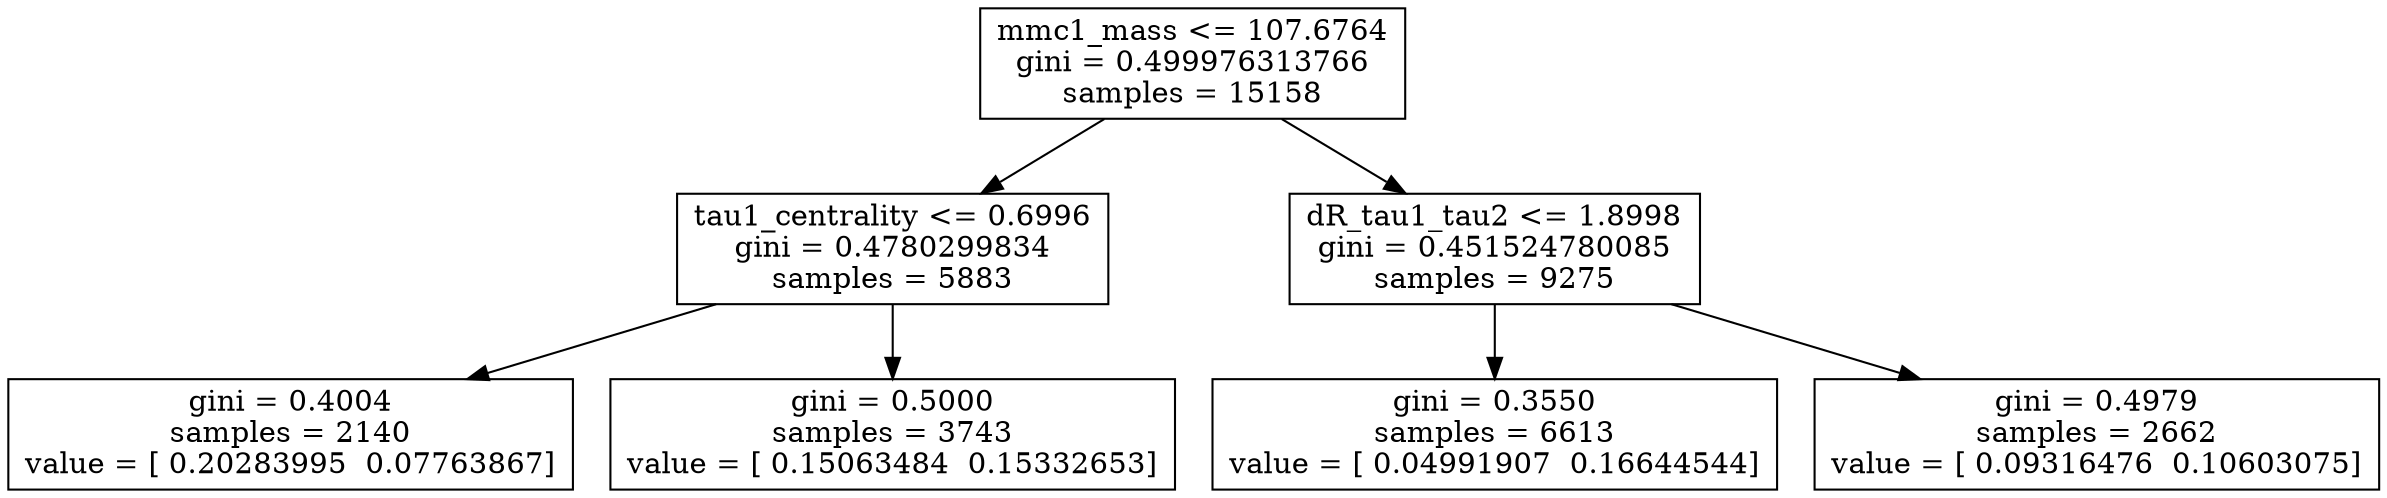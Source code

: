 digraph Tree {
0 [label="mmc1_mass <= 107.6764\ngini = 0.499976313766\nsamples = 15158", shape="box"] ;
1 [label="tau1_centrality <= 0.6996\ngini = 0.4780299834\nsamples = 5883", shape="box"] ;
0 -> 1 ;
2 [label="gini = 0.4004\nsamples = 2140\nvalue = [ 0.20283995  0.07763867]", shape="box"] ;
1 -> 2 ;
3 [label="gini = 0.5000\nsamples = 3743\nvalue = [ 0.15063484  0.15332653]", shape="box"] ;
1 -> 3 ;
4 [label="dR_tau1_tau2 <= 1.8998\ngini = 0.451524780085\nsamples = 9275", shape="box"] ;
0 -> 4 ;
5 [label="gini = 0.3550\nsamples = 6613\nvalue = [ 0.04991907  0.16644544]", shape="box"] ;
4 -> 5 ;
6 [label="gini = 0.4979\nsamples = 2662\nvalue = [ 0.09316476  0.10603075]", shape="box"] ;
4 -> 6 ;
}